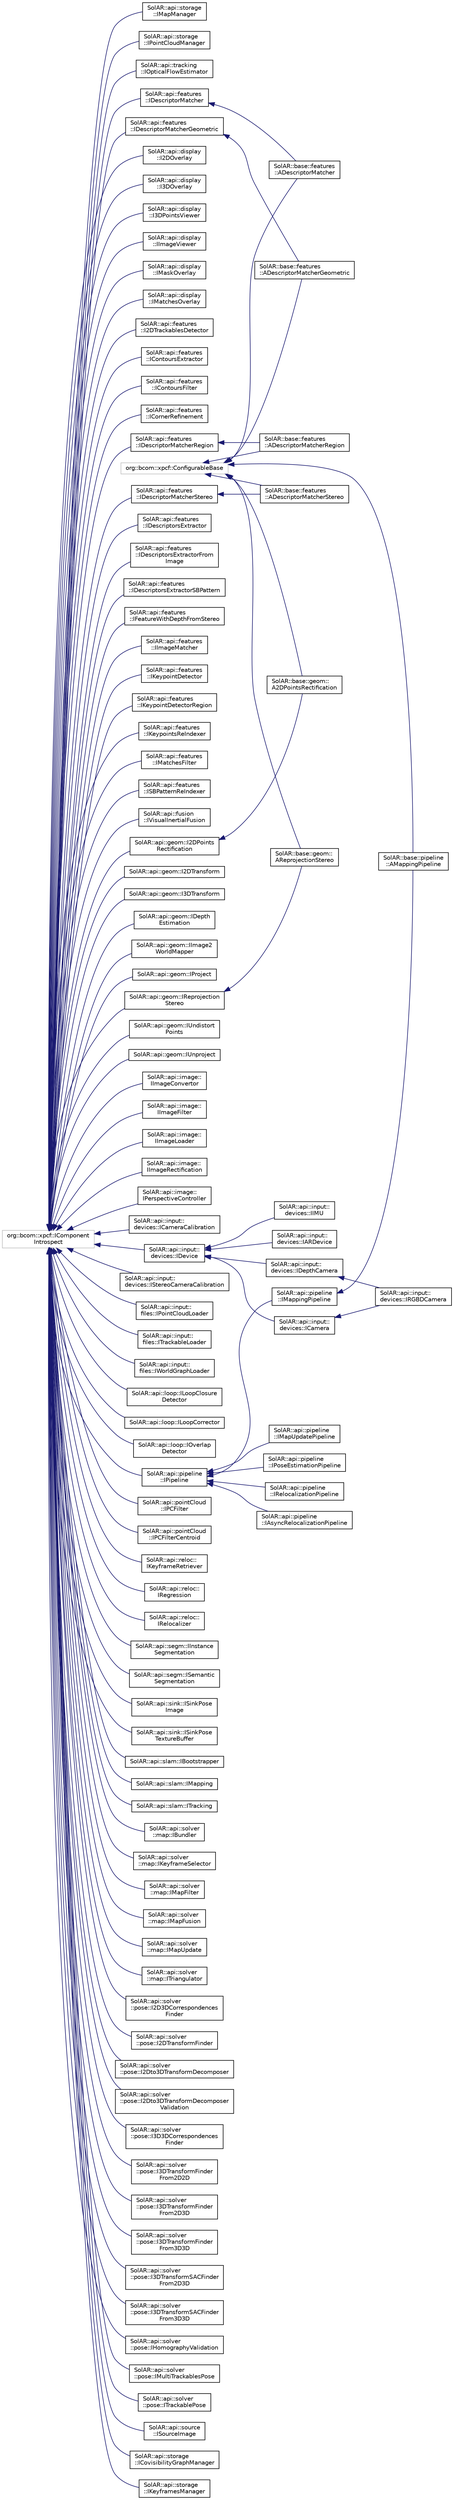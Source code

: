 digraph "Graphical Class Hierarchy"
{
 // LATEX_PDF_SIZE
  edge [fontname="Helvetica",fontsize="10",labelfontname="Helvetica",labelfontsize="10"];
  node [fontname="Helvetica",fontsize="10",shape=record];
  rankdir="LR";
  Node5 [label="org::bcom::xpcf::ConfigurableBase",height=0.2,width=0.4,color="grey75", fillcolor="white", style="filled",tooltip=" "];
  Node5 -> Node0 [dir="back",color="midnightblue",fontsize="10",style="solid",fontname="Helvetica"];
  Node0 [label="SolAR::base::features\l::ADescriptorMatcher",height=0.2,width=0.4,color="black", fillcolor="white", style="filled",URL="$class_sol_a_r_1_1base_1_1features_1_1_a_descriptor_matcher.html",tooltip=" "];
  Node5 -> Node7 [dir="back",color="midnightblue",fontsize="10",style="solid",fontname="Helvetica"];
  Node7 [label="SolAR::base::features\l::ADescriptorMatcherGeometric",height=0.2,width=0.4,color="black", fillcolor="white", style="filled",URL="$class_sol_a_r_1_1base_1_1features_1_1_a_descriptor_matcher_geometric.html",tooltip=" "];
  Node5 -> Node8 [dir="back",color="midnightblue",fontsize="10",style="solid",fontname="Helvetica"];
  Node8 [label="SolAR::base::features\l::ADescriptorMatcherRegion",height=0.2,width=0.4,color="black", fillcolor="white", style="filled",URL="$class_sol_a_r_1_1base_1_1features_1_1_a_descriptor_matcher_region.html",tooltip=" "];
  Node5 -> Node9 [dir="back",color="midnightblue",fontsize="10",style="solid",fontname="Helvetica"];
  Node9 [label="SolAR::base::features\l::ADescriptorMatcherStereo",height=0.2,width=0.4,color="black", fillcolor="white", style="filled",URL="$class_sol_a_r_1_1base_1_1features_1_1_a_descriptor_matcher_stereo.html",tooltip=" "];
  Node5 -> Node10 [dir="back",color="midnightblue",fontsize="10",style="solid",fontname="Helvetica"];
  Node10 [label="SolAR::base::geom::\lA2DPointsRectification",height=0.2,width=0.4,color="black", fillcolor="white", style="filled",URL="$class_sol_a_r_1_1base_1_1geom_1_1_a2_d_points_rectification.html",tooltip=" "];
  Node5 -> Node11 [dir="back",color="midnightblue",fontsize="10",style="solid",fontname="Helvetica"];
  Node11 [label="SolAR::base::geom::\lAReprojectionStereo",height=0.2,width=0.4,color="black", fillcolor="white", style="filled",URL="$class_sol_a_r_1_1base_1_1geom_1_1_a_reprojection_stereo.html",tooltip=" "];
  Node5 -> Node12 [dir="back",color="midnightblue",fontsize="10",style="solid",fontname="Helvetica"];
  Node12 [label="SolAR::base::pipeline\l::AMappingPipeline",height=0.2,width=0.4,color="black", fillcolor="white", style="filled",URL="$class_sol_a_r_1_1base_1_1pipeline_1_1_a_mapping_pipeline.html",tooltip=" "];
  Node22 [label="org::bcom::xpcf::IComponent\lIntrospect",height=0.2,width=0.4,color="grey75", fillcolor="white", style="filled",tooltip=" "];
  Node22 -> Node23 [dir="back",color="midnightblue",fontsize="10",style="solid",fontname="Helvetica"];
  Node23 [label="SolAR::api::display\l::I2DOverlay",height=0.2,width=0.4,color="black", fillcolor="white", style="filled",URL="$class_sol_a_r_1_1api_1_1display_1_1_i2_d_overlay.html",tooltip="Draws 2D information on top of an image. UUID: 62b8b0b5-9344-40e6-a288-e609eb3ff0f1"];
  Node22 -> Node24 [dir="back",color="midnightblue",fontsize="10",style="solid",fontname="Helvetica"];
  Node24 [label="SolAR::api::display\l::I3DOverlay",height=0.2,width=0.4,color="black", fillcolor="white", style="filled",URL="$class_sol_a_r_1_1api_1_1display_1_1_i3_d_overlay.html",tooltip="Draws 3D content on top of an image. UUID: 81a20f52-6bf9-4949-b914-df2f614bc945"];
  Node22 -> Node25 [dir="back",color="midnightblue",fontsize="10",style="solid",fontname="Helvetica"];
  Node25 [label="SolAR::api::display\l::I3DPointsViewer",height=0.2,width=0.4,color="black", fillcolor="white", style="filled",URL="$class_sol_a_r_1_1api_1_1display_1_1_i3_d_points_viewer.html",tooltip="Displays point clouds in a window. UUID: 575d365a-9a27-11e8-9eb6-529269fb1459"];
  Node22 -> Node26 [dir="back",color="midnightblue",fontsize="10",style="solid",fontname="Helvetica"];
  Node26 [label="SolAR::api::display\l::IImageViewer",height=0.2,width=0.4,color="black", fillcolor="white", style="filled",URL="$class_sol_a_r_1_1api_1_1display_1_1_i_image_viewer.html",tooltip="VDisplays an image in a window. UUID: B05F3DBB-F93D-465C-AEE1-FB58E1480C42"];
  Node22 -> Node27 [dir="back",color="midnightblue",fontsize="10",style="solid",fontname="Helvetica"];
  Node27 [label="SolAR::api::display\l::IMaskOverlay",height=0.2,width=0.4,color="black", fillcolor="white", style="filled",URL="$class_sol_a_r_1_1api_1_1display_1_1_i_mask_overlay.html",tooltip="Draws masks on top of an image. UUID: 35a2454a-cb09-44ac-b2ce-0b0732175f94"];
  Node22 -> Node28 [dir="back",color="midnightblue",fontsize="10",style="solid",fontname="Helvetica"];
  Node28 [label="SolAR::api::display\l::IMatchesOverlay",height=0.2,width=0.4,color="black", fillcolor="white", style="filled",URL="$class_sol_a_r_1_1api_1_1display_1_1_i_matches_overlay.html",tooltip="Draws matches between two images. UUID: a801354a-3e00-467c-b390-48c76fa8c53a"];
  Node22 -> Node29 [dir="back",color="midnightblue",fontsize="10",style="solid",fontname="Helvetica"];
  Node29 [label="SolAR::api::features\l::I2DTrackablesDetector",height=0.2,width=0.4,color="black", fillcolor="white", style="filled",URL="$class_sol_a_r_1_1api_1_1features_1_1_i2_d_trackables_detector.html",tooltip="Detect a set of given 2D trackables in an image. UUID: 607d0b0d-766d-4ff2-9b72-45c555f9726f"];
  Node22 -> Node30 [dir="back",color="midnightblue",fontsize="10",style="solid",fontname="Helvetica"];
  Node30 [label="SolAR::api::features\l::IContoursExtractor",height=0.2,width=0.4,color="black", fillcolor="white", style="filled",URL="$class_sol_a_r_1_1api_1_1features_1_1_i_contours_extractor.html",tooltip="Extracts contours from an image. UUID: 42d82ab6-cc62-11e7-abc4-cec278b6b50a"];
  Node22 -> Node31 [dir="back",color="midnightblue",fontsize="10",style="solid",fontname="Helvetica"];
  Node31 [label="SolAR::api::features\l::IContoursFilter",height=0.2,width=0.4,color="black", fillcolor="white", style="filled",URL="$class_sol_a_r_1_1api_1_1features_1_1_i_contours_filter.html",tooltip="Filters a set of contours. UUID: 6b3de3a0-cc72-11e7-abc4-cec278b6b50a"];
  Node22 -> Node32 [dir="back",color="midnightblue",fontsize="10",style="solid",fontname="Helvetica"];
  Node32 [label="SolAR::api::features\l::ICornerRefinement",height=0.2,width=0.4,color="black", fillcolor="white", style="filled",URL="$class_sol_a_r_1_1api_1_1features_1_1_i_corner_refinement.html",tooltip="Refine the corner locations. UUID: 6ed0413a-751e-4c33-b91b-97b3ea949bc2"];
  Node22 -> Node33 [dir="back",color="midnightblue",fontsize="10",style="solid",fontname="Helvetica"];
  Node33 [label="SolAR::api::features\l::IDescriptorMatcher",height=0.2,width=0.4,color="black", fillcolor="white", style="filled",URL="$class_sol_a_r_1_1api_1_1features_1_1_i_descriptor_matcher.html",tooltip="Matches two sets of descriptors together. UUID: dda38a40-c50a-4e7d-8433-0f04c7c98518 Just implement t..."];
  Node33 -> Node0 [dir="back",color="midnightblue",fontsize="10",style="solid",fontname="Helvetica"];
  Node22 -> Node34 [dir="back",color="midnightblue",fontsize="10",style="solid",fontname="Helvetica"];
  Node34 [label="SolAR::api::features\l::IDescriptorMatcherGeometric",height=0.2,width=0.4,color="black", fillcolor="white", style="filled",URL="$class_sol_a_r_1_1api_1_1features_1_1_i_descriptor_matcher_geometric.html",tooltip="Matches two sets of descriptors based on geometric constraints. UUID: 2ed445a6-32f3-44a1-9dc5-3b0cfec..."];
  Node34 -> Node7 [dir="back",color="midnightblue",fontsize="10",style="solid",fontname="Helvetica"];
  Node22 -> Node35 [dir="back",color="midnightblue",fontsize="10",style="solid",fontname="Helvetica"];
  Node35 [label="SolAR::api::features\l::IDescriptorMatcherRegion",height=0.2,width=0.4,color="black", fillcolor="white", style="filled",URL="$class_sol_a_r_1_1api_1_1features_1_1_i_descriptor_matcher_region.html",tooltip="Matches two sets of descriptors based on region constraints. UUID: bdef063d-96de-4425-83c5-fec7b7e448..."];
  Node35 -> Node8 [dir="back",color="midnightblue",fontsize="10",style="solid",fontname="Helvetica"];
  Node22 -> Node36 [dir="back",color="midnightblue",fontsize="10",style="solid",fontname="Helvetica"];
  Node36 [label="SolAR::api::features\l::IDescriptorMatcherStereo",height=0.2,width=0.4,color="black", fillcolor="white", style="filled",URL="$class_sol_a_r_1_1api_1_1features_1_1_i_descriptor_matcher_stereo.html",tooltip="Matches two sets of descriptors from stereo images. UUID: 272f1ef0-c269-4631-b75c-fc7316d10915 Just i..."];
  Node36 -> Node9 [dir="back",color="midnightblue",fontsize="10",style="solid",fontname="Helvetica"];
  Node22 -> Node37 [dir="back",color="midnightblue",fontsize="10",style="solid",fontname="Helvetica"];
  Node37 [label="SolAR::api::features\l::IDescriptorsExtractor",height=0.2,width=0.4,color="black", fillcolor="white", style="filled",URL="$class_sol_a_r_1_1api_1_1features_1_1_i_descriptors_extractor.html",tooltip="Extracts descriptors from a set of keypoints. UUID: c0e49ff1-0696-4fe6-85a8-9b2c1e155d2e"];
  Node22 -> Node38 [dir="back",color="midnightblue",fontsize="10",style="solid",fontname="Helvetica"];
  Node38 [label="SolAR::api::features\l::IDescriptorsExtractorFrom\lImage",height=0.2,width=0.4,color="black", fillcolor="white", style="filled",URL="$class_sol_a_r_1_1api_1_1features_1_1_i_descriptors_extractor_from_image.html",tooltip="Detect keypoints and compute the descriptors from an image. UUID: 1cd4f5f1-6b74-413b-9725-69653aee48e..."];
  Node22 -> Node39 [dir="back",color="midnightblue",fontsize="10",style="solid",fontname="Helvetica"];
  Node39 [label="SolAR::api::features\l::IDescriptorsExtractorSBPattern",height=0.2,width=0.4,color="black", fillcolor="white", style="filled",URL="$class_sol_a_r_1_1api_1_1features_1_1_i_descriptors_extractor_s_b_pattern.html",tooltip="Extracts descriptors from a squared binary pattern or from an image of a squared binary pattern...."];
  Node22 -> Node40 [dir="back",color="midnightblue",fontsize="10",style="solid",fontname="Helvetica"];
  Node40 [label="SolAR::api::features\l::IFeatureWithDepthFromStereo",height=0.2,width=0.4,color="black", fillcolor="white", style="filled",URL="$class_sol_a_r_1_1api_1_1features_1_1_i_feature_with_depth_from_stereo.html",tooltip="Perform feature extraction and keypoint depth estimation from each stereo images. UUID: 10853f36-c0c0..."];
  Node22 -> Node41 [dir="back",color="midnightblue",fontsize="10",style="solid",fontname="Helvetica"];
  Node41 [label="SolAR::api::features\l::IImageMatcher",height=0.2,width=0.4,color="black", fillcolor="white", style="filled",URL="$class_sol_a_r_1_1api_1_1features_1_1_i_image_matcher.html",tooltip="Matches keypoint between two input images. UUID: 157ec340-0682-4e6c-bf69-e4d95fa760d3"];
  Node22 -> Node42 [dir="back",color="midnightblue",fontsize="10",style="solid",fontname="Helvetica"];
  Node42 [label="SolAR::api::features\l::IKeypointDetector",height=0.2,width=0.4,color="black", fillcolor="white", style="filled",URL="$class_sol_a_r_1_1api_1_1features_1_1_i_keypoint_detector.html",tooltip="Detects the keypoints from an image. UUID: 0eadc8b7-1265-434c-a4c6-6da8a028e06e"];
  Node22 -> Node43 [dir="back",color="midnightblue",fontsize="10",style="solid",fontname="Helvetica"];
  Node43 [label="SolAR::api::features\l::IKeypointDetectorRegion",height=0.2,width=0.4,color="black", fillcolor="white", style="filled",URL="$class_sol_a_r_1_1api_1_1features_1_1_i_keypoint_detector_region.html",tooltip="Detects the keypoints from given region of an image. UUID: 64ccce51-b445-4ec5-a0fa-44156e8bc370"];
  Node22 -> Node44 [dir="back",color="midnightblue",fontsize="10",style="solid",fontname="Helvetica"];
  Node44 [label="SolAR::api::features\l::IKeypointsReIndexer",height=0.2,width=0.4,color="black", fillcolor="white", style="filled",URL="$class_sol_a_r_1_1api_1_1features_1_1_i_keypoints_re_indexer.html",tooltip="Reorganizes the keypoints detected from two images that match together in two vector of points where ..."];
  Node22 -> Node45 [dir="back",color="midnightblue",fontsize="10",style="solid",fontname="Helvetica"];
  Node45 [label="SolAR::api::features\l::IMatchesFilter",height=0.2,width=0.4,color="black", fillcolor="white", style="filled",URL="$class_sol_a_r_1_1api_1_1features_1_1_i_matches_filter.html",tooltip="Filters a set of matches. UUID: e0d6cc82-6af2-493d-901a-2384fca0b16f"];
  Node22 -> Node46 [dir="back",color="midnightblue",fontsize="10",style="solid",fontname="Helvetica"];
  Node46 [label="SolAR::api::features\l::ISBPatternReIndexer",height=0.2,width=0.4,color="black", fillcolor="white", style="filled",URL="$class_sol_a_r_1_1api_1_1features_1_1_i_s_b_pattern_re_indexer.html",tooltip="Gives both the 4 corners of a pattern in its reference coordinate system (pixels, cells,..."];
  Node22 -> Node47 [dir="back",color="midnightblue",fontsize="10",style="solid",fontname="Helvetica"];
  Node47 [label="SolAR::api::fusion\l::IVisualInertialFusion",height=0.2,width=0.4,color="black", fillcolor="white", style="filled",URL="$class_sol_a_r_1_1api_1_1fusion_1_1_i_visual_inertial_fusion.html",tooltip="Fuses data captured by inertial sensors with the pose estimated from visual sensors...."];
  Node22 -> Node48 [dir="back",color="midnightblue",fontsize="10",style="solid",fontname="Helvetica"];
  Node48 [label="SolAR::api::geom::I2DPoints\lRectification",height=0.2,width=0.4,color="black", fillcolor="white", style="filled",URL="$class_sol_a_r_1_1api_1_1geom_1_1_i2_d_points_rectification.html",tooltip="Rectify 2D points. UUID: 188e9e9c-6d73-4495-9d9f-3bc5d35c4b43 Just implement the first interface,..."];
  Node48 -> Node10 [dir="back",color="midnightblue",fontsize="10",style="solid",fontname="Helvetica"];
  Node22 -> Node49 [dir="back",color="midnightblue",fontsize="10",style="solid",fontname="Helvetica"];
  Node49 [label="SolAR::api::geom::I2DTransform",height=0.2,width=0.4,color="black", fillcolor="white", style="filled",URL="$class_sol_a_r_1_1api_1_1geom_1_1_i2_d_transform.html",tooltip="Applies a 2D transformation (e.g. an homography) to a set of 2D points. UUID: dbf5a8a1-cbcb-4a95-8dfd..."];
  Node22 -> Node50 [dir="back",color="midnightblue",fontsize="10",style="solid",fontname="Helvetica"];
  Node50 [label="SolAR::api::geom::I3DTransform",height=0.2,width=0.4,color="black", fillcolor="white", style="filled",URL="$class_sol_a_r_1_1api_1_1geom_1_1_i3_d_transform.html",tooltip="Applies a 3D transformation (e.g. an affine transformation) to a set of 3D points...."];
  Node22 -> Node51 [dir="back",color="midnightblue",fontsize="10",style="solid",fontname="Helvetica"];
  Node51 [label="SolAR::api::geom::IDepth\lEstimation",height=0.2,width=0.4,color="black", fillcolor="white", style="filled",URL="$class_sol_a_r_1_1api_1_1geom_1_1_i_depth_estimation.html",tooltip="Depth estimation based on disparity of matched features. UUID: 0d3c4b5d-bbb2-4adc-80b0-b7e8720a704d"];
  Node22 -> Node52 [dir="back",color="midnightblue",fontsize="10",style="solid",fontname="Helvetica"];
  Node52 [label="SolAR::api::geom::IImage2\lWorldMapper",height=0.2,width=0.4,color="black", fillcolor="white", style="filled",URL="$class_sol_a_r_1_1api_1_1geom_1_1_i_image2_world_mapper.html",tooltip="Maps 2D points to a 3D world coordinate system. For example, this method can map the 4 corners of a m..."];
  Node22 -> Node53 [dir="back",color="midnightblue",fontsize="10",style="solid",fontname="Helvetica"];
  Node53 [label="SolAR::api::geom::IProject",height=0.2,width=0.4,color="black", fillcolor="white", style="filled",URL="$class_sol_a_r_1_1api_1_1geom_1_1_i_project.html",tooltip="Projects 3D points on a 2D image plane. UUID: b485f37d-a8ea-49f6-b361-f2b30777d9ba"];
  Node22 -> Node54 [dir="back",color="midnightblue",fontsize="10",style="solid",fontname="Helvetica"];
  Node54 [label="SolAR::api::geom::IReprojection\lStereo",height=0.2,width=0.4,color="black", fillcolor="white", style="filled",URL="$class_sol_a_r_1_1api_1_1geom_1_1_i_reprojection_stereo.html",tooltip="Reproject keypoints with estimating depth to 3D cloud points. UUID: 166a0aad-8c0a-4cdc-9edf-41ff9e514..."];
  Node54 -> Node11 [dir="back",color="midnightblue",fontsize="10",style="solid",fontname="Helvetica"];
  Node22 -> Node55 [dir="back",color="midnightblue",fontsize="10",style="solid",fontname="Helvetica"];
  Node55 [label="SolAR::api::geom::IUndistort\lPoints",height=0.2,width=0.4,color="black", fillcolor="white", style="filled",URL="$class_sol_a_r_1_1api_1_1geom_1_1_i_undistort_points.html",tooltip="Applies an undistorsion to a set of points. UUID: a345a1d2-c3f3-497f-948b-cd1a199e6657"];
  Node22 -> Node56 [dir="back",color="midnightblue",fontsize="10",style="solid",fontname="Helvetica"];
  Node56 [label="SolAR::api::geom::IUnproject",height=0.2,width=0.4,color="black", fillcolor="white", style="filled",URL="$class_sol_a_r_1_1api_1_1geom_1_1_i_unproject.html",tooltip="Recovers 3D points defined in world coordinate system from a set of 2D points defined in the image co..."];
  Node22 -> Node57 [dir="back",color="midnightblue",fontsize="10",style="solid",fontname="Helvetica"];
  Node57 [label="SolAR::api::image::\lIImageConvertor",height=0.2,width=0.4,color="black", fillcolor="white", style="filled",URL="$class_sol_a_r_1_1api_1_1image_1_1_i_image_convertor.html",tooltip="Converts image with a specific layout. UUID: 9c982719-6cb4-4831-aa88-9e01afacbd16"];
  Node22 -> Node58 [dir="back",color="midnightblue",fontsize="10",style="solid",fontname="Helvetica"];
  Node58 [label="SolAR::api::image::\lIImageFilter",height=0.2,width=0.4,color="black", fillcolor="white", style="filled",URL="$class_sol_a_r_1_1api_1_1image_1_1_i_image_filter.html",tooltip="Applies a filter to an image. UUID: f7948ae2-e994-416f-be40-dd404ca03a83"];
  Node22 -> Node59 [dir="back",color="midnightblue",fontsize="10",style="solid",fontname="Helvetica"];
  Node59 [label="SolAR::api::image::\lIImageLoader",height=0.2,width=0.4,color="black", fillcolor="white", style="filled",URL="$class_sol_a_r_1_1api_1_1image_1_1_i_image_loader.html",tooltip="Loads an image. UUID: 6fcdaa8d-6ea9-4c3f-97b0-46cd11b67a9b"];
  Node22 -> Node60 [dir="back",color="midnightblue",fontsize="10",style="solid",fontname="Helvetica"];
  Node60 [label="SolAR::api::image::\lIImageRectification",height=0.2,width=0.4,color="black", fillcolor="white", style="filled",URL="$class_sol_a_r_1_1api_1_1image_1_1_i_image_rectification.html",tooltip="Rectify image. UUID: f3e2cdb3-1818-4316-b536-a35650c59811"];
  Node22 -> Node61 [dir="back",color="midnightblue",fontsize="10",style="solid",fontname="Helvetica"];
  Node61 [label="SolAR::api::image::\lIPerspectiveController",height=0.2,width=0.4,color="black", fillcolor="white", style="filled",URL="$class_sol_a_r_1_1api_1_1image_1_1_i_perspective_controller.html",tooltip="Warps and crops an image given a contour defined with four 2D points. UUID: 4a7d5c34-cd6e-11e7-abc4-c..."];
  Node22 -> Node62 [dir="back",color="midnightblue",fontsize="10",style="solid",fontname="Helvetica"];
  Node62 [label="SolAR::api::input::\ldevices::ICameraCalibration",height=0.2,width=0.4,color="black", fillcolor="white", style="filled",URL="$class_sol_a_r_1_1api_1_1input_1_1devices_1_1_i_camera_calibration.html",tooltip="Calibrates a camera. UUID: 0e83b228-b9ca-413d-9dc2-db45c427428b"];
  Node22 -> Node63 [dir="back",color="midnightblue",fontsize="10",style="solid",fontname="Helvetica"];
  Node63 [label="SolAR::api::input::\ldevices::IDevice",height=0.2,width=0.4,color="black", fillcolor="white", style="filled",URL="$class_sol_a_r_1_1api_1_1input_1_1devices_1_1_i_device.html",tooltip="Manage any kind of device. UUID: d73c7b34-f6af-48f3-b65d-37a047929f4b"];
  Node63 -> Node64 [dir="back",color="midnightblue",fontsize="10",style="solid",fontname="Helvetica"];
  Node64 [label="SolAR::api::input::\ldevices::IARDevice",height=0.2,width=0.4,color="black", fillcolor="white", style="filled",URL="$class_sol_a_r_1_1api_1_1input_1_1devices_1_1_i_a_r_device.html",tooltip="Retrieve synchronized sensor images and poses from an external device (ie. HoloLens)...."];
  Node63 -> Node65 [dir="back",color="midnightblue",fontsize="10",style="solid",fontname="Helvetica"];
  Node65 [label="SolAR::api::input::\ldevices::ICamera",height=0.2,width=0.4,color="black", fillcolor="white", style="filled",URL="$class_sol_a_r_1_1api_1_1input_1_1devices_1_1_i_camera.html",tooltip="Grabs images captured in real-time by a video camera. UUID: 5ddc7df0-8377-437f-9c81-3643f7676a5b"];
  Node65 -> Node66 [dir="back",color="midnightblue",fontsize="10",style="solid",fontname="Helvetica"];
  Node66 [label="SolAR::api::input::\ldevices::IRGBDCamera",height=0.2,width=0.4,color="black", fillcolor="white", style="filled",URL="$class_sol_a_r_1_1api_1_1input_1_1devices_1_1_i_r_g_b_d_camera.html",tooltip="Specify the IRGBDCamera interface class."];
  Node63 -> Node67 [dir="back",color="midnightblue",fontsize="10",style="solid",fontname="Helvetica"];
  Node67 [label="SolAR::api::input::\ldevices::IDepthCamera",height=0.2,width=0.4,color="black", fillcolor="white", style="filled",URL="$class_sol_a_r_1_1api_1_1input_1_1devices_1_1_i_depth_camera.html",tooltip="Specify the IDepthCamera interface class."];
  Node67 -> Node66 [dir="back",color="midnightblue",fontsize="10",style="solid",fontname="Helvetica"];
  Node63 -> Node68 [dir="back",color="midnightblue",fontsize="10",style="solid",fontname="Helvetica"];
  Node68 [label="SolAR::api::input::\ldevices::IIMU",height=0.2,width=0.4,color="black", fillcolor="white", style="filled",URL="$class_sol_a_r_1_1api_1_1input_1_1devices_1_1_i_i_m_u.html",tooltip="Get access to the data of an IMU.  UUID: 9940fa48-10cf-11e8-b642-0ed5f89f718b"];
  Node22 -> Node69 [dir="back",color="midnightblue",fontsize="10",style="solid",fontname="Helvetica"];
  Node69 [label="SolAR::api::input::\ldevices::IStereoCameraCalibration",height=0.2,width=0.4,color="black", fillcolor="white", style="filled",URL="$class_sol_a_r_1_1api_1_1input_1_1devices_1_1_i_stereo_camera_calibration.html",tooltip="Calibrate and rectify a stereo camera. UUID: b4fad0ff-c636-492e-ba12-710927a760c7"];
  Node22 -> Node70 [dir="back",color="midnightblue",fontsize="10",style="solid",fontname="Helvetica"];
  Node70 [label="SolAR::api::input::\lfiles::IPointCloudLoader",height=0.2,width=0.4,color="black", fillcolor="white", style="filled",URL="$class_sol_a_r_1_1api_1_1input_1_1files_1_1_i_point_cloud_loader.html",tooltip="Loads a point cloud from a file. UUID: 1abd8117-87d3-4c6c-8fb6-c2fdb7359ee2"];
  Node22 -> Node71 [dir="back",color="midnightblue",fontsize="10",style="solid",fontname="Helvetica"];
  Node71 [label="SolAR::api::input::\lfiles::ITrackableLoader",height=0.2,width=0.4,color="black", fillcolor="white", style="filled",URL="$class_sol_a_r_1_1api_1_1input_1_1files_1_1_i_trackable_loader.html",tooltip="Loads a general Trackable object. UUID: 8e54d5d0-f7a3-4d62-b012-728e5704b46a"];
  Node22 -> Node72 [dir="back",color="midnightblue",fontsize="10",style="solid",fontname="Helvetica"];
  Node72 [label="SolAR::api::input::\lfiles::IWorldGraphLoader",height=0.2,width=0.4,color="black", fillcolor="white", style="filled",URL="$class_sol_a_r_1_1api_1_1input_1_1files_1_1_i_world_graph_loader.html",tooltip="Loads a world graph of trackables. UUID: b68a0544-c9f2-48eb-9542-c2048ff25c08"];
  Node22 -> Node73 [dir="back",color="midnightblue",fontsize="10",style="solid",fontname="Helvetica"];
  Node73 [label="SolAR::api::loop::ILoopClosure\lDetector",height=0.2,width=0.4,color="black", fillcolor="white", style="filled",URL="$class_sol_a_r_1_1api_1_1loop_1_1_i_loop_closure_detector.html",tooltip="Detect a loop closure from a given keyframe. UUID: a267c93a-c1c6-11ea-b3de-0242ac130004"];
  Node22 -> Node74 [dir="back",color="midnightblue",fontsize="10",style="solid",fontname="Helvetica"];
  Node74 [label="SolAR::api::loop::ILoopCorrector",height=0.2,width=0.4,color="black", fillcolor="white", style="filled",URL="$class_sol_a_r_1_1api_1_1loop_1_1_i_loop_corrector.html",tooltip="Optimizes a system of 3D points and keyframes from a loop closing detection.  UUID: 8f05eea8-c1c6-11e..."];
  Node22 -> Node75 [dir="back",color="midnightblue",fontsize="10",style="solid",fontname="Helvetica"];
  Node75 [label="SolAR::api::loop::IOverlap\lDetector",height=0.2,width=0.4,color="black", fillcolor="white", style="filled",URL="$class_sol_a_r_1_1api_1_1loop_1_1_i_overlap_detector.html",tooltip="Detects an overlap between different maps. UUID: fe6a40ca-137c-11eb-adc1-0242ac120002"];
  Node22 -> Node76 [dir="back",color="midnightblue",fontsize="10",style="solid",fontname="Helvetica"];
  Node76 [label="SolAR::api::pipeline\l::IPipeline",height=0.2,width=0.4,color="black", fillcolor="white", style="filled",URL="$class_sol_a_r_1_1api_1_1pipeline_1_1_i_pipeline.html",tooltip="Abstract class defining a generic pipeline object. UUID: b636f583-4f1e-41c9-94da-9d0eac82aa02"];
  Node76 -> Node77 [dir="back",color="midnightblue",fontsize="10",style="solid",fontname="Helvetica"];
  Node77 [label="SolAR::api::pipeline\l::IAsyncRelocalizationPipeline",height=0.2,width=0.4,color="black", fillcolor="white", style="filled",URL="$class_sol_a_r_1_1api_1_1pipeline_1_1_i_async_relocalization_pipeline.html",tooltip="Defines an asynchronous relocalization pipeline. UUID: 58389ff0-5695-11ec-bf63-0242ac130002"];
  Node76 -> Node78 [dir="back",color="midnightblue",fontsize="10",style="solid",fontname="Helvetica"];
  Node78 [label="SolAR::api::pipeline\l::IMapUpdatePipeline",height=0.2,width=0.4,color="black", fillcolor="white", style="filled",URL="$class_sol_a_r_1_1api_1_1pipeline_1_1_i_map_update_pipeline.html",tooltip="Defines a map update pipeline. UUID: 49cbd32c-6dfa-4155-b151-7261dd13f552"];
  Node76 -> Node79 [dir="back",color="midnightblue",fontsize="10",style="solid",fontname="Helvetica"];
  Node79 [label="SolAR::api::pipeline\l::IMappingPipeline",height=0.2,width=0.4,color="black", fillcolor="white", style="filled",URL="$class_sol_a_r_1_1api_1_1pipeline_1_1_i_mapping_pipeline.html",tooltip="Defines a mapping pipeline. UUID: 2dc3cd33-5a11-4748-94a3-e7ab40462097"];
  Node79 -> Node12 [dir="back",color="midnightblue",fontsize="10",style="solid",fontname="Helvetica"];
  Node76 -> Node80 [dir="back",color="midnightblue",fontsize="10",style="solid",fontname="Helvetica"];
  Node80 [label="SolAR::api::pipeline\l::IPoseEstimationPipeline",height=0.2,width=0.4,color="black", fillcolor="white", style="filled",URL="$class_sol_a_r_1_1api_1_1pipeline_1_1_i_pose_estimation_pipeline.html",tooltip="Defines a pose estimation pipeline. UUID: b5a6225e-6a91-4050-b298-886f4c17d9d2"];
  Node76 -> Node81 [dir="back",color="midnightblue",fontsize="10",style="solid",fontname="Helvetica"];
  Node81 [label="SolAR::api::pipeline\l::IRelocalizationPipeline",height=0.2,width=0.4,color="black", fillcolor="white", style="filled",URL="$class_sol_a_r_1_1api_1_1pipeline_1_1_i_relocalization_pipeline.html",tooltip="Defines a relocalization pipeline. UUID: ef2a631d-93c9-4979-ad1e-5fa16d5d00ef"];
  Node22 -> Node82 [dir="back",color="midnightblue",fontsize="10",style="solid",fontname="Helvetica"];
  Node82 [label="SolAR::api::pointCloud\l::IPCFilter",height=0.2,width=0.4,color="black", fillcolor="white", style="filled",URL="$class_sol_a_r_1_1api_1_1point_cloud_1_1_i_p_c_filter.html",tooltip="Filters a point cloud UUID: 3e068943-5230-4e6c-abd7-959f293f9829"];
  Node22 -> Node83 [dir="back",color="midnightblue",fontsize="10",style="solid",fontname="Helvetica"];
  Node83 [label="SolAR::api::pointCloud\l::IPCFilterCentroid",height=0.2,width=0.4,color="black", fillcolor="white", style="filled",URL="$class_sol_a_r_1_1api_1_1point_cloud_1_1_i_p_c_filter_centroid.html",tooltip="Filters a point cloud according a given 3D point UUID: b293048a-1b04-4598-b2e5-7f485402acc0"];
  Node22 -> Node84 [dir="back",color="midnightblue",fontsize="10",style="solid",fontname="Helvetica"];
  Node84 [label="SolAR::api::reloc::\lIKeyframeRetriever",height=0.2,width=0.4,color="black", fillcolor="white", style="filled",URL="$class_sol_a_r_1_1api_1_1reloc_1_1_i_keyframe_retriever.html",tooltip="Recovers a set of pre-recorded keyframes close to a given frame. UUID: f60980ce-bdbd-11e8-a355-529269..."];
  Node22 -> Node85 [dir="back",color="midnightblue",fontsize="10",style="solid",fontname="Helvetica"];
  Node85 [label="SolAR::api::reloc::\lIRegression",height=0.2,width=0.4,color="black", fillcolor="white", style="filled",URL="$class_sol_a_r_1_1api_1_1reloc_1_1_i_regression.html",tooltip="learn and define a set of 3D world coordinates corresponding to a set of 2D descriptors...."];
  Node22 -> Node86 [dir="back",color="midnightblue",fontsize="10",style="solid",fontname="Helvetica"];
  Node86 [label="SolAR::api::reloc::\lIRelocalizer",height=0.2,width=0.4,color="black", fillcolor="white", style="filled",URL="$class_sol_a_r_1_1api_1_1reloc_1_1_i_relocalizer.html",tooltip="Returns a camera pose giving a frame. UUID: 3531a734-be88-11e8-a355-529269fb1459"];
  Node22 -> Node87 [dir="back",color="midnightblue",fontsize="10",style="solid",fontname="Helvetica"];
  Node87 [label="SolAR::api::segm::IInstance\lSegmentation",height=0.2,width=0.4,color="black", fillcolor="white", style="filled",URL="$class_sol_a_r_1_1api_1_1segm_1_1_i_instance_segmentation.html",tooltip="Perform 2D instance segmentation. UUID: 402aae34-bbec-43e3-8f36-3f201b6ca6d2"];
  Node22 -> Node88 [dir="back",color="midnightblue",fontsize="10",style="solid",fontname="Helvetica"];
  Node88 [label="SolAR::api::segm::ISemantic\lSegmentation",height=0.2,width=0.4,color="black", fillcolor="white", style="filled",URL="$class_sol_a_r_1_1api_1_1segm_1_1_i_semantic_segmentation.html",tooltip="Perform 2D semantic segmentation. UUID: 2fd30b7c-c6e4-4af7-a711-0b69964e68c2"];
  Node22 -> Node89 [dir="back",color="midnightblue",fontsize="10",style="solid",fontname="Helvetica"];
  Node89 [label="SolAR::api::sink::ISinkPose\lImage",height=0.2,width=0.4,color="black", fillcolor="white", style="filled",URL="$class_sol_a_r_1_1api_1_1sink_1_1_i_sink_pose_image.html",tooltip="A Sink for a synchronized pose and image useful for AR video see-through pipelines...."];
  Node22 -> Node90 [dir="back",color="midnightblue",fontsize="10",style="solid",fontname="Helvetica"];
  Node90 [label="SolAR::api::sink::ISinkPose\lTextureBuffer",height=0.2,width=0.4,color="black", fillcolor="white", style="filled",URL="$class_sol_a_r_1_1api_1_1sink_1_1_i_sink_pose_texture_buffer.html",tooltip="A Sink for a synchronized pose and texture buffer useful for AR video see-through pipelines...."];
  Node22 -> Node91 [dir="back",color="midnightblue",fontsize="10",style="solid",fontname="Helvetica"];
  Node91 [label="SolAR::api::slam::IBootstrapper",height=0.2,width=0.4,color="black", fillcolor="white", style="filled",URL="$class_sol_a_r_1_1api_1_1slam_1_1_i_bootstrapper.html",tooltip="Initialization SLAM using an image stream of a camera. UUID: b0515c62-cc81-4600-835c-8acdfedf39b5"];
  Node22 -> Node92 [dir="back",color="midnightblue",fontsize="10",style="solid",fontname="Helvetica"];
  Node92 [label="SolAR::api::slam::IMapping",height=0.2,width=0.4,color="black", fillcolor="white", style="filled",URL="$class_sol_a_r_1_1api_1_1slam_1_1_i_mapping.html",tooltip="SLAM mapping. UUID: 33db5a56-9be2-4e5a-8fdc-de25e1633cf6"];
  Node22 -> Node93 [dir="back",color="midnightblue",fontsize="10",style="solid",fontname="Helvetica"];
  Node93 [label="SolAR::api::slam::ITracking",height=0.2,width=0.4,color="black", fillcolor="white", style="filled",URL="$class_sol_a_r_1_1api_1_1slam_1_1_i_tracking.html",tooltip="SLAM tracking task. UUID: c2182b8e-03e9-43a3-a5b9-326e80554cf8"];
  Node22 -> Node94 [dir="back",color="midnightblue",fontsize="10",style="solid",fontname="Helvetica"];
  Node94 [label="SolAR::api::solver\l::map::IBundler",height=0.2,width=0.4,color="black", fillcolor="white", style="filled",URL="$class_sol_a_r_1_1api_1_1solver_1_1map_1_1_i_bundler.html",tooltip="Optimizes a system of 3D points and keyframes. UUID: 35b9bdb7-d23c-4909-984f-ae7f9a292e6c"];
  Node22 -> Node95 [dir="back",color="midnightblue",fontsize="10",style="solid",fontname="Helvetica"];
  Node95 [label="SolAR::api::solver\l::map::IKeyframeSelector",height=0.2,width=0.4,color="black", fillcolor="white", style="filled",URL="$class_sol_a_r_1_1api_1_1solver_1_1map_1_1_i_keyframe_selector.html",tooltip="Determines if a frame is a keyframe candidate. UUID: 4d5f2abe-beb7-11e8-a355-529269fb1459"];
  Node22 -> Node96 [dir="back",color="midnightblue",fontsize="10",style="solid",fontname="Helvetica"];
  Node96 [label="SolAR::api::solver\l::map::IMapFilter",height=0.2,width=0.4,color="black", fillcolor="white", style="filled",URL="$class_sol_a_r_1_1api_1_1solver_1_1map_1_1_i_map_filter.html",tooltip="Filters a map of 3D points. UUID: 68dc9152-5199-11ea-8d77-2e728ce88125"];
  Node22 -> Node97 [dir="back",color="midnightblue",fontsize="10",style="solid",fontname="Helvetica"];
  Node97 [label="SolAR::api::solver\l::map::IMapFusion",height=0.2,width=0.4,color="black", fillcolor="white", style="filled",URL="$class_sol_a_r_1_1api_1_1solver_1_1map_1_1_i_map_fusion.html",tooltip="Allow to merge local map or floating map in the global map. UUID: eb9b9921-b063-42a8-8282-9ed53ee21d9..."];
  Node22 -> Node98 [dir="back",color="midnightblue",fontsize="10",style="solid",fontname="Helvetica"];
  Node98 [label="SolAR::api::solver\l::map::IMapUpdate",height=0.2,width=0.4,color="black", fillcolor="white", style="filled",URL="$class_sol_a_r_1_1api_1_1solver_1_1map_1_1_i_map_update.html",tooltip="Allow to update the global map after merging a local map into the global map. UUID: 943dd9a0-4889-489..."];
  Node22 -> Node99 [dir="back",color="midnightblue",fontsize="10",style="solid",fontname="Helvetica"];
  Node99 [label="SolAR::api::solver\l::map::ITriangulator",height=0.2,width=0.4,color="black", fillcolor="white", style="filled",URL="$class_sol_a_r_1_1api_1_1solver_1_1map_1_1_i_triangulator.html",tooltip="Triangulates a set of 2D-2D undistorted points correspondances with known respective camera poses...."];
  Node22 -> Node100 [dir="back",color="midnightblue",fontsize="10",style="solid",fontname="Helvetica"];
  Node100 [label="SolAR::api::solver\l::pose::I2D3DCorrespondences\lFinder",height=0.2,width=0.4,color="black", fillcolor="white", style="filled",URL="$class_sol_a_r_1_1api_1_1solver_1_1pose_1_1_i2_d3_d_correspondences_finder.html",tooltip="Finds the 2D-3D correspondences giving a frame and its matches with a second frame which has known 2D..."];
  Node22 -> Node101 [dir="back",color="midnightblue",fontsize="10",style="solid",fontname="Helvetica"];
  Node101 [label="SolAR::api::solver\l::pose::I2DTransformFinder",height=0.2,width=0.4,color="black", fillcolor="white", style="filled",URL="$class_sol_a_r_1_1api_1_1solver_1_1pose_1_1_i2_d_transform_finder.html",tooltip="Finds the 2D transform from 2D-2D points correspondences. UUID: 45dd370a-0eab-4a7f-93d0-43453b4c7517"];
  Node22 -> Node102 [dir="back",color="midnightblue",fontsize="10",style="solid",fontname="Helvetica"];
  Node102 [label="SolAR::api::solver\l::pose::I2Dto3DTransformDecomposer",height=0.2,width=0.4,color="black", fillcolor="white", style="filled",URL="$class_sol_a_r_1_1api_1_1solver_1_1pose_1_1_i2_dto3_d_transform_decomposer.html",tooltip="Decomposes 2D transform (ex Fundamental matrix) to 3D transform (ex camera pose). UUID: 0404e8b9-b824..."];
  Node22 -> Node103 [dir="back",color="midnightblue",fontsize="10",style="solid",fontname="Helvetica"];
  Node103 [label="SolAR::api::solver\l::pose::I2Dto3DTransformDecomposer\lValidation",height=0.2,width=0.4,color="black", fillcolor="white", style="filled",URL="$class_sol_a_r_1_1api_1_1solver_1_1pose_1_1_i2_dto3_d_transform_decomposer_validation.html",tooltip="Validates if a transform decomposition is correct. UUID: ee990fc4-ec74-4365-8fa8-b2c94845fde6"];
  Node22 -> Node104 [dir="back",color="midnightblue",fontsize="10",style="solid",fontname="Helvetica"];
  Node104 [label="SolAR::api::solver\l::pose::I3D3DCorrespondences\lFinder",height=0.2,width=0.4,color="black", fillcolor="white", style="filled",URL="$class_sol_a_r_1_1api_1_1solver_1_1pose_1_1_i3_d3_d_correspondences_finder.html",tooltip="Finds the 3D-3D correspondences from feature matches of two keyframes. UUID: 90068876-655a-4d86-adfc-..."];
  Node22 -> Node105 [dir="back",color="midnightblue",fontsize="10",style="solid",fontname="Helvetica"];
  Node105 [label="SolAR::api::solver\l::pose::I3DTransformFinder\lFrom2D2D",height=0.2,width=0.4,color="black", fillcolor="white", style="filled",URL="$class_sol_a_r_1_1api_1_1solver_1_1pose_1_1_i3_d_transform_finder_from2_d2_d.html",tooltip="Finds the 3D transform between two cameras knowing the keypoints that match between them...."];
  Node22 -> Node106 [dir="back",color="midnightblue",fontsize="10",style="solid",fontname="Helvetica"];
  Node106 [label="SolAR::api::solver\l::pose::I3DTransformFinder\lFrom2D3D",height=0.2,width=0.4,color="black", fillcolor="white", style="filled",URL="$class_sol_a_r_1_1api_1_1solver_1_1pose_1_1_i3_d_transform_finder_from2_d3_d.html",tooltip="Finds the 3D transform of 2D-3D points correspondences. UUID: 77281cda-47c2-4bb7-bde6-5b0d02e75dae"];
  Node22 -> Node107 [dir="back",color="midnightblue",fontsize="10",style="solid",fontname="Helvetica"];
  Node107 [label="SolAR::api::solver\l::pose::I3DTransformFinder\lFrom3D3D",height=0.2,width=0.4,color="black", fillcolor="white", style="filled",URL="$class_sol_a_r_1_1api_1_1solver_1_1pose_1_1_i3_d_transform_finder_from3_d3_d.html",tooltip="Finds the 3D transform of a depth sensor from a point cloud captured by this sensor and a point cloud..."];
  Node22 -> Node108 [dir="back",color="midnightblue",fontsize="10",style="solid",fontname="Helvetica"];
  Node108 [label="SolAR::api::solver\l::pose::I3DTransformSACFinder\lFrom2D3D",height=0.2,width=0.4,color="black", fillcolor="white", style="filled",URL="$class_sol_a_r_1_1api_1_1solver_1_1pose_1_1_i3_d_transform_s_a_c_finder_from2_d3_d.html",tooltip="Finds the 3D transform of 2D-3D points correspondences with a SAmple Consensus. UUID: 8dd889c5-e8e6-4..."];
  Node22 -> Node109 [dir="back",color="midnightblue",fontsize="10",style="solid",fontname="Helvetica"];
  Node109 [label="SolAR::api::solver\l::pose::I3DTransformSACFinder\lFrom3D3D",height=0.2,width=0.4,color="black", fillcolor="white", style="filled",URL="$class_sol_a_r_1_1api_1_1solver_1_1pose_1_1_i3_d_transform_s_a_c_finder_from3_d3_d.html",tooltip="Finds the 3D transform of 3D-3D points correspondences with a SAmple Consensus. UUID: 940bddba-da70-4..."];
  Node22 -> Node110 [dir="back",color="midnightblue",fontsize="10",style="solid",fontname="Helvetica"];
  Node110 [label="SolAR::api::solver\l::pose::IHomographyValidation",height=0.2,width=0.4,color="black", fillcolor="white", style="filled",URL="$class_sol_a_r_1_1api_1_1solver_1_1pose_1_1_i_homography_validation.html",tooltip="Tests if a homography is valid. UUID: e95e8f70-dd32-11e7-9296-cec278b6b50a"];
  Node22 -> Node111 [dir="back",color="midnightblue",fontsize="10",style="solid",fontname="Helvetica"];
  Node111 [label="SolAR::api::solver\l::pose::IMultiTrackablesPose",height=0.2,width=0.4,color="black", fillcolor="white", style="filled",URL="$class_sol_a_r_1_1api_1_1solver_1_1pose_1_1_i_multi_trackables_pose.html",tooltip="Estimate camera pose based on a set of given trackables. UUID: f22cede0-e638-403f-9dfc-d2c1bd15cf83"];
  Node22 -> Node112 [dir="back",color="midnightblue",fontsize="10",style="solid",fontname="Helvetica"];
  Node112 [label="SolAR::api::solver\l::pose::ITrackablePose",height=0.2,width=0.4,color="black", fillcolor="white", style="filled",URL="$class_sol_a_r_1_1api_1_1solver_1_1pose_1_1_i_trackable_pose.html",tooltip="Estimate camera pose based on a given trackable. UUID: d5247968-b74e-4afb-9abd-546021441ad4"];
  Node22 -> Node113 [dir="back",color="midnightblue",fontsize="10",style="solid",fontname="Helvetica"];
  Node113 [label="SolAR::api::source\l::ISourceImage",height=0.2,width=0.4,color="black", fillcolor="white", style="filled",URL="$class_sol_a_r_1_1api_1_1source_1_1_i_source_image.html",tooltip="A Source for an image, useful for AR video see-through pipelines. UUID: 06e2fc5d-39da-4486-b2a6-1d8bd..."];
  Node22 -> Node114 [dir="back",color="midnightblue",fontsize="10",style="solid",fontname="Helvetica"];
  Node114 [label="SolAR::api::storage\l::ICovisibilityGraphManager",height=0.2,width=0.4,color="black", fillcolor="white", style="filled",URL="$class_sol_a_r_1_1api_1_1storage_1_1_i_covisibility_graph_manager.html",tooltip="Allows to store the covisibility graph between keyframes. UUID: 15455f5a-0e99-49e5-a3fb-39de3eeb5b9b"];
  Node22 -> Node115 [dir="back",color="midnightblue",fontsize="10",style="solid",fontname="Helvetica"];
  Node115 [label="SolAR::api::storage\l::IKeyframesManager",height=0.2,width=0.4,color="black", fillcolor="white", style="filled",URL="$class_sol_a_r_1_1api_1_1storage_1_1_i_keyframes_manager.html",tooltip="Allows to store a set of keyframes. UUID: 2c147595-6c74-4f69-b63d-91e162c311ed"];
  Node22 -> Node116 [dir="back",color="midnightblue",fontsize="10",style="solid",fontname="Helvetica"];
  Node116 [label="SolAR::api::storage\l::IMapManager",height=0.2,width=0.4,color="black", fillcolor="white", style="filled",URL="$class_sol_a_r_1_1api_1_1storage_1_1_i_map_manager.html",tooltip="Allow to manage all components of a map. UUID: 90075c1b-915b-469d-b92d-41c5d575bf15"];
  Node22 -> Node117 [dir="back",color="midnightblue",fontsize="10",style="solid",fontname="Helvetica"];
  Node117 [label="SolAR::api::storage\l::IPointCloudManager",height=0.2,width=0.4,color="black", fillcolor="white", style="filled",URL="$class_sol_a_r_1_1api_1_1storage_1_1_i_point_cloud_manager.html",tooltip="Allows to store a point cloud. UUID: 264d4406-b726-4ce9-a430-35d8b5e70331"];
  Node22 -> Node118 [dir="back",color="midnightblue",fontsize="10",style="solid",fontname="Helvetica"];
  Node118 [label="SolAR::api::tracking\l::IOpticalFlowEstimator",height=0.2,width=0.4,color="black", fillcolor="white", style="filled",URL="$class_sol_a_r_1_1api_1_1tracking_1_1_i_optical_flow_estimator.html",tooltip="Estimates the optical flow between two images. UUID: 3c74cd7f-950c-43ee-8886-9f4ddf763c27"];
}
